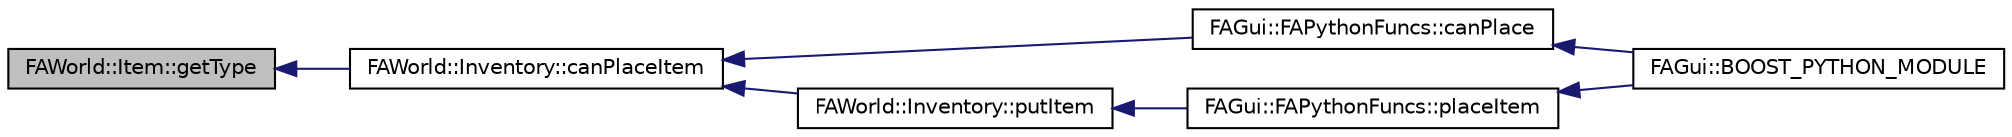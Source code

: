 digraph G
{
  edge [fontname="Helvetica",fontsize="10",labelfontname="Helvetica",labelfontsize="10"];
  node [fontname="Helvetica",fontsize="10",shape=record];
  rankdir="LR";
  Node1 [label="FAWorld::Item::getType",height=0.2,width=0.4,color="black", fillcolor="grey75", style="filled" fontcolor="black"];
  Node1 -> Node2 [dir="back",color="midnightblue",fontsize="10",style="solid",fontname="Helvetica"];
  Node2 [label="FAWorld::Inventory::canPlaceItem",height=0.2,width=0.4,color="black", fillcolor="white", style="filled",URL="$class_f_a_world_1_1_inventory.html#a762bbb4dc49e65cebf08ac6d06906dfd"];
  Node2 -> Node3 [dir="back",color="midnightblue",fontsize="10",style="solid",fontname="Helvetica"];
  Node3 [label="FAGui::FAPythonFuncs::canPlace",height=0.2,width=0.4,color="black", fillcolor="white", style="filled",URL="$class_f_a_gui_1_1_f_a_python_funcs.html#a9cb1351ff5531061ce7f556dbf0cf478"];
  Node3 -> Node4 [dir="back",color="midnightblue",fontsize="10",style="solid",fontname="Helvetica"];
  Node4 [label="FAGui::BOOST_PYTHON_MODULE",height=0.2,width=0.4,color="black", fillcolor="white", style="filled",URL="$namespace_f_a_gui.html#afbfc2a5c5a5f9d7a9f9465179a85b8a4"];
  Node2 -> Node5 [dir="back",color="midnightblue",fontsize="10",style="solid",fontname="Helvetica"];
  Node5 [label="FAWorld::Inventory::putItem",height=0.2,width=0.4,color="black", fillcolor="white", style="filled",URL="$class_f_a_world_1_1_inventory.html#a0dd7b54868aa8320d4c7a84c62ad43f8"];
  Node5 -> Node6 [dir="back",color="midnightblue",fontsize="10",style="solid",fontname="Helvetica"];
  Node6 [label="FAGui::FAPythonFuncs::placeItem",height=0.2,width=0.4,color="black", fillcolor="white", style="filled",URL="$class_f_a_gui_1_1_f_a_python_funcs.html#ab6ebb3e0d60378b1c1efd6e248e28923"];
  Node6 -> Node4 [dir="back",color="midnightblue",fontsize="10",style="solid",fontname="Helvetica"];
}

